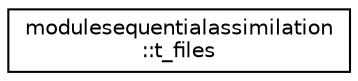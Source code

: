 digraph "Graphical Class Hierarchy"
{
 // LATEX_PDF_SIZE
  edge [fontname="Helvetica",fontsize="10",labelfontname="Helvetica",labelfontsize="10"];
  node [fontname="Helvetica",fontsize="10",shape=record];
  rankdir="LR";
  Node0 [label="modulesequentialassimilation\l::t_files",height=0.2,width=0.4,color="black", fillcolor="white", style="filled",URL="$structmodulesequentialassimilation_1_1t__files.html",tooltip=" "];
}
